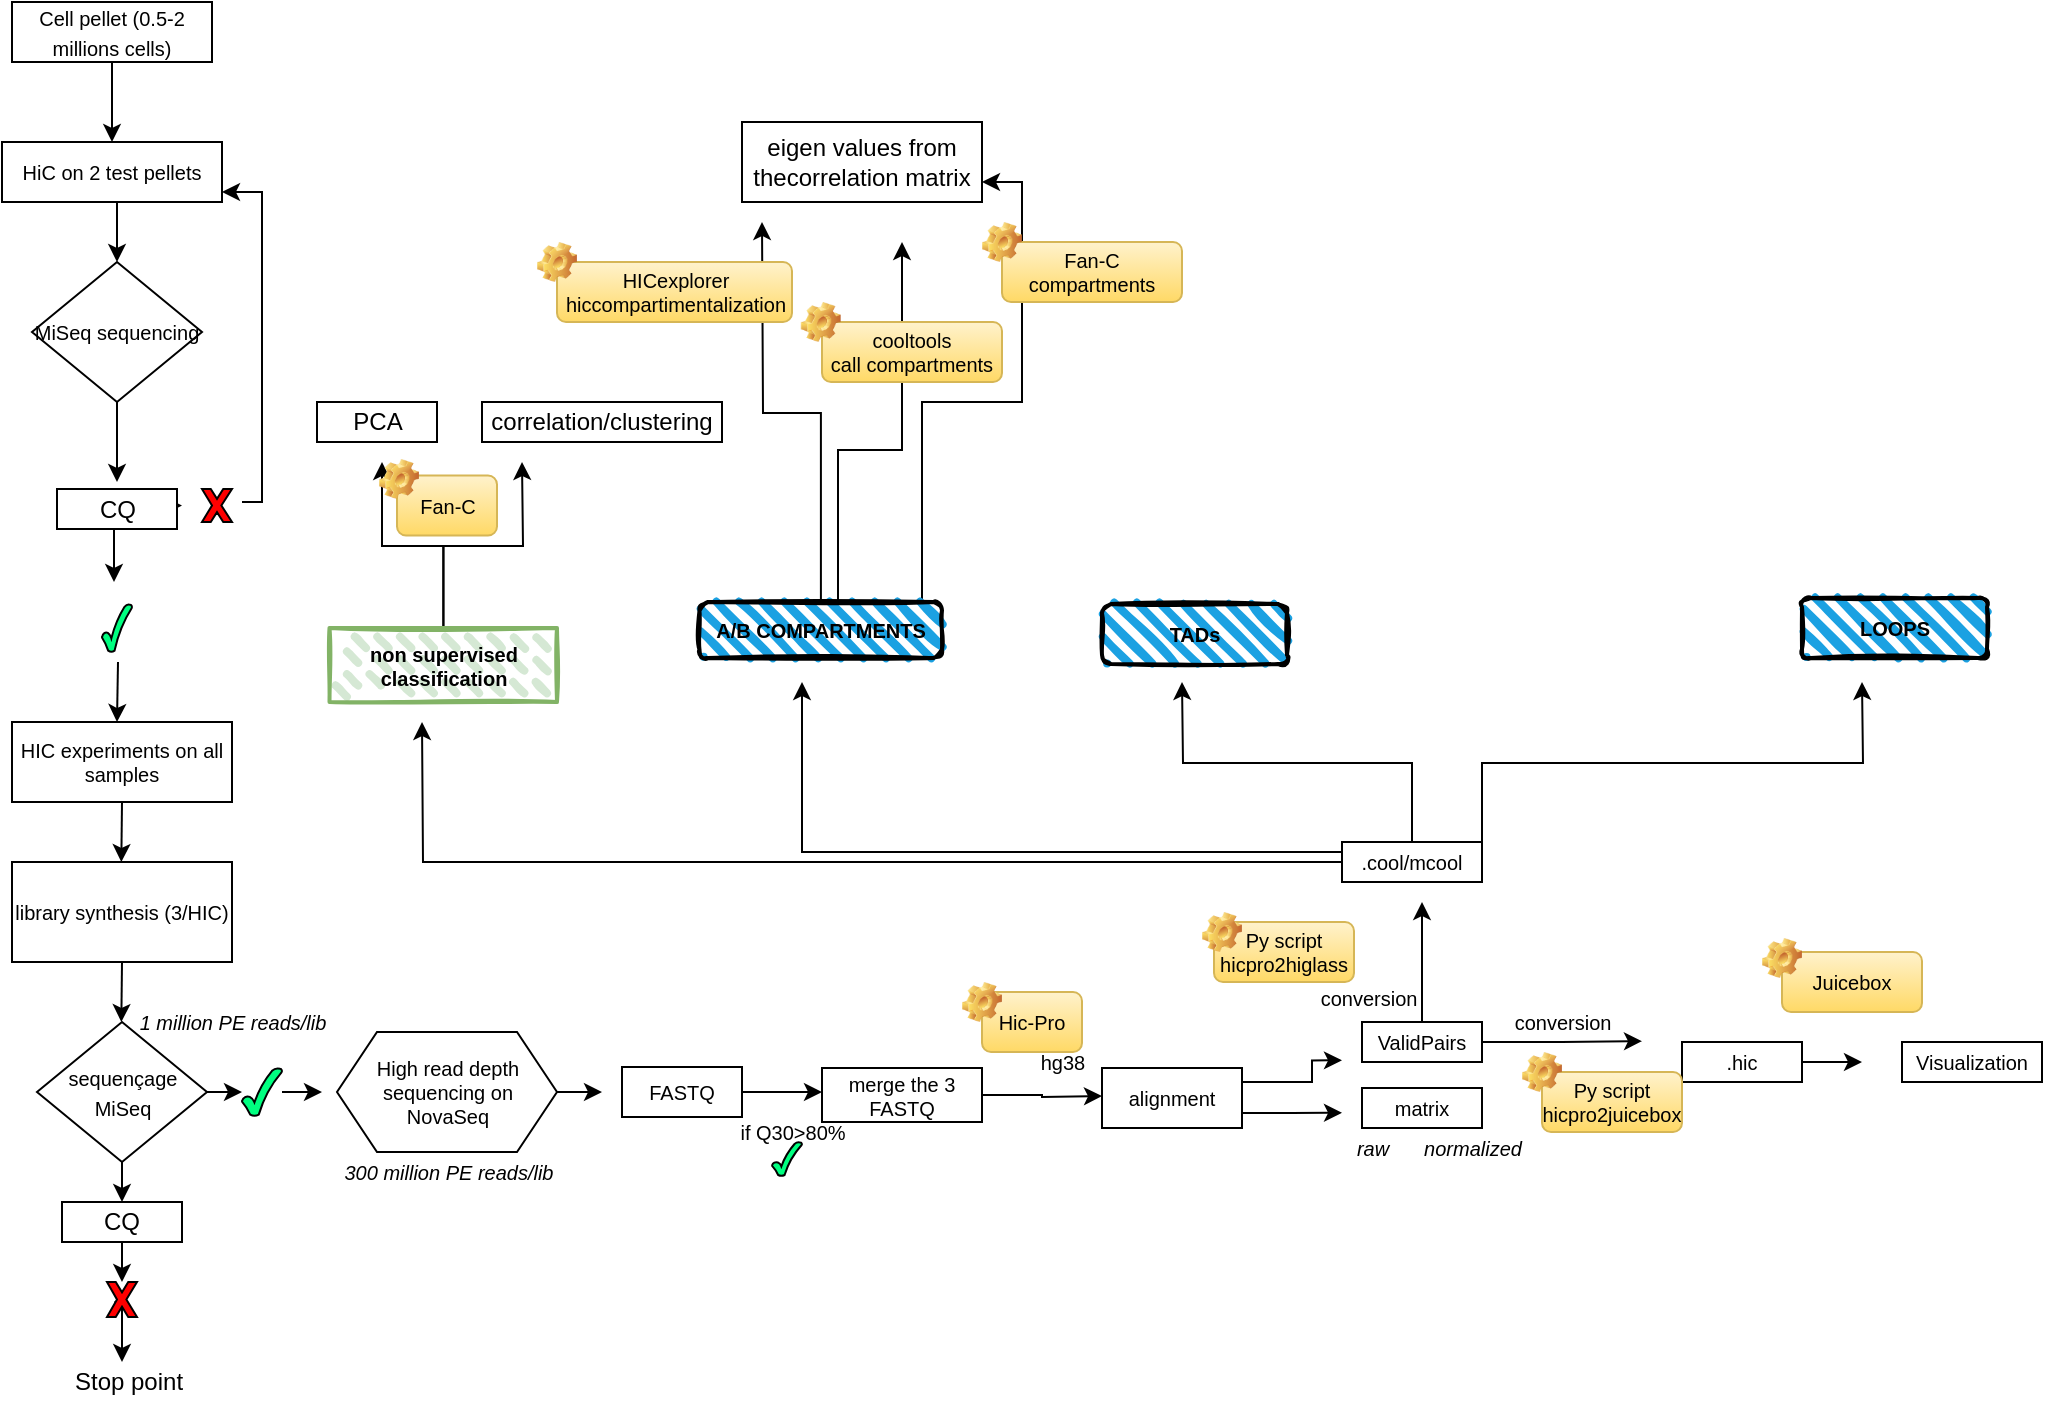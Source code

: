 <mxfile version="14.7.7" type="github"><diagram id="j3TPUFclOccePKGNc7B0" name="Page-1"><mxGraphModel dx="1012" dy="658" grid="1" gridSize="10" guides="1" tooltips="1" connect="1" arrows="1" fold="1" page="1" pageScale="1" pageWidth="1169" pageHeight="827" math="0" shadow="0"><root><mxCell id="0"/><mxCell id="1" parent="0"/><mxCell id="A_cHaIhhV8VgMXdQsn4X-3" style="edgeStyle=orthogonalEdgeStyle;rounded=0;orthogonalLoop=1;jettySize=auto;html=1;exitX=0.5;exitY=1;exitDx=0;exitDy=0;" edge="1" parent="1" source="A_cHaIhhV8VgMXdQsn4X-1"><mxGeometry relative="1" as="geometry"><mxPoint x="55" y="170" as="targetPoint"/></mxGeometry></mxCell><mxCell id="A_cHaIhhV8VgMXdQsn4X-1" value="&lt;font style=&quot;font-size: 10px&quot;&gt;Cell pellet (0.5-2 millions cells)&lt;/font&gt;" style="rounded=0;whiteSpace=wrap;html=1;" vertex="1" parent="1"><mxGeometry x="5" y="100" width="100" height="30" as="geometry"/></mxCell><mxCell id="A_cHaIhhV8VgMXdQsn4X-25" style="edgeStyle=orthogonalEdgeStyle;rounded=0;orthogonalLoop=1;jettySize=auto;html=1;exitX=0.5;exitY=1;exitDx=0;exitDy=0;entryX=0.5;entryY=0;entryDx=0;entryDy=0;" edge="1" parent="1" source="A_cHaIhhV8VgMXdQsn4X-4" target="A_cHaIhhV8VgMXdQsn4X-6"><mxGeometry relative="1" as="geometry"/></mxCell><mxCell id="A_cHaIhhV8VgMXdQsn4X-4" value="&lt;font style=&quot;font-size: 10px&quot;&gt;HiC on 2 test pellets&lt;/font&gt;" style="rounded=0;whiteSpace=wrap;html=1;" vertex="1" parent="1"><mxGeometry y="170" width="110" height="30" as="geometry"/></mxCell><mxCell id="A_cHaIhhV8VgMXdQsn4X-7" style="edgeStyle=orthogonalEdgeStyle;rounded=0;orthogonalLoop=1;jettySize=auto;html=1;exitX=0.5;exitY=1;exitDx=0;exitDy=0;entryX=0.5;entryY=0;entryDx=0;entryDy=0;" edge="1" parent="1" source="A_cHaIhhV8VgMXdQsn4X-6"><mxGeometry relative="1" as="geometry"><mxPoint x="57.5" y="340" as="targetPoint"/></mxGeometry></mxCell><mxCell id="A_cHaIhhV8VgMXdQsn4X-8" style="edgeStyle=orthogonalEdgeStyle;rounded=0;orthogonalLoop=1;jettySize=auto;html=1;" edge="1" parent="1"><mxGeometry relative="1" as="geometry"><mxPoint x="120" y="350" as="sourcePoint"/><mxPoint x="110" y="195" as="targetPoint"/><Array as="points"><mxPoint x="130" y="350"/><mxPoint x="130" y="195"/><mxPoint x="110" y="195"/></Array></mxGeometry></mxCell><mxCell id="A_cHaIhhV8VgMXdQsn4X-6" value="&lt;font style=&quot;font-size: 10px&quot;&gt;MiSeq sequencing&lt;/font&gt;" style="rhombus;whiteSpace=wrap;html=1;" vertex="1" parent="1"><mxGeometry x="15" y="230" width="85" height="70" as="geometry"/></mxCell><mxCell id="A_cHaIhhV8VgMXdQsn4X-26" style="edgeStyle=orthogonalEdgeStyle;rounded=0;orthogonalLoop=1;jettySize=auto;html=1;" edge="1" parent="1"><mxGeometry relative="1" as="geometry"><mxPoint x="57.5" y="460.0" as="targetPoint"/><mxPoint x="58" y="430" as="sourcePoint"/></mxGeometry></mxCell><mxCell id="A_cHaIhhV8VgMXdQsn4X-9" value="" style="verticalLabelPosition=bottom;verticalAlign=top;html=1;shape=mxgraph.basic.tick;fontColor=#00FF80;labelBackgroundColor=#00FF80;fillColor=#00FF80;" vertex="1" parent="1"><mxGeometry x="50" y="401" width="15" height="24" as="geometry"/></mxCell><mxCell id="A_cHaIhhV8VgMXdQsn4X-10" value="" style="verticalLabelPosition=bottom;verticalAlign=top;html=1;shape=mxgraph.basic.x;fillColor=#FF0000;" vertex="1" parent="1"><mxGeometry x="100" y="343.5" width="15" height="16.5" as="geometry"/></mxCell><mxCell id="A_cHaIhhV8VgMXdQsn4X-14" style="edgeStyle=orthogonalEdgeStyle;rounded=0;orthogonalLoop=1;jettySize=auto;html=1;exitX=0.5;exitY=1;exitDx=0;exitDy=0;" edge="1" parent="1"><mxGeometry relative="1" as="geometry"><mxPoint x="57.5" y="363.5" as="sourcePoint"/><mxPoint x="56" y="390" as="targetPoint"/></mxGeometry></mxCell><mxCell id="A_cHaIhhV8VgMXdQsn4X-22" style="edgeStyle=orthogonalEdgeStyle;rounded=0;orthogonalLoop=1;jettySize=auto;html=1;exitX=1;exitY=0.5;exitDx=0;exitDy=0;" edge="1" parent="1"><mxGeometry relative="1" as="geometry"><mxPoint x="90" y="351.5" as="targetPoint"/><mxPoint x="77.5" y="351.75" as="sourcePoint"/></mxGeometry></mxCell><mxCell id="A_cHaIhhV8VgMXdQsn4X-28" style="edgeStyle=orthogonalEdgeStyle;rounded=0;orthogonalLoop=1;jettySize=auto;html=1;exitX=0.5;exitY=1;exitDx=0;exitDy=0;" edge="1" parent="1" source="A_cHaIhhV8VgMXdQsn4X-27"><mxGeometry relative="1" as="geometry"><mxPoint x="59.667" y="530.0" as="targetPoint"/></mxGeometry></mxCell><mxCell id="A_cHaIhhV8VgMXdQsn4X-27" value="HIC experiments on all samples" style="rounded=0;whiteSpace=wrap;html=1;fontSize=10;" vertex="1" parent="1"><mxGeometry x="5" y="460" width="110" height="40" as="geometry"/></mxCell><mxCell id="A_cHaIhhV8VgMXdQsn4X-30" style="edgeStyle=orthogonalEdgeStyle;rounded=0;orthogonalLoop=1;jettySize=auto;html=1;exitX=0.5;exitY=1;exitDx=0;exitDy=0;" edge="1" parent="1" source="A_cHaIhhV8VgMXdQsn4X-29"><mxGeometry relative="1" as="geometry"><mxPoint x="59.667" y="610" as="targetPoint"/></mxGeometry></mxCell><mxCell id="A_cHaIhhV8VgMXdQsn4X-29" value="library synthesis (3/HIC)" style="rounded=0;whiteSpace=wrap;html=1;fontSize=10;" vertex="1" parent="1"><mxGeometry x="5" y="530" width="110" height="50" as="geometry"/></mxCell><mxCell id="A_cHaIhhV8VgMXdQsn4X-37" style="edgeStyle=orthogonalEdgeStyle;rounded=0;orthogonalLoop=1;jettySize=auto;html=1;exitX=0.5;exitY=1;exitDx=0;exitDy=0;entryX=0.5;entryY=0;entryDx=0;entryDy=0;" edge="1" parent="1" source="A_cHaIhhV8VgMXdQsn4X-31" target="A_cHaIhhV8VgMXdQsn4X-36"><mxGeometry relative="1" as="geometry"/></mxCell><mxCell id="A_cHaIhhV8VgMXdQsn4X-45" style="edgeStyle=orthogonalEdgeStyle;rounded=0;orthogonalLoop=1;jettySize=auto;html=1;exitX=1;exitY=0.5;exitDx=0;exitDy=0;fontColor=#00FF80;" edge="1" parent="1" source="A_cHaIhhV8VgMXdQsn4X-31"><mxGeometry relative="1" as="geometry"><mxPoint x="120" y="644.833" as="targetPoint"/></mxGeometry></mxCell><mxCell id="A_cHaIhhV8VgMXdQsn4X-31" value="&lt;font style=&quot;font-size: 10px&quot;&gt;sequençage MiSeq&lt;/font&gt;" style="rhombus;whiteSpace=wrap;html=1;" vertex="1" parent="1"><mxGeometry x="17.5" y="610" width="85" height="70" as="geometry"/></mxCell><mxCell id="A_cHaIhhV8VgMXdQsn4X-32" style="edgeStyle=orthogonalEdgeStyle;rounded=0;orthogonalLoop=1;jettySize=auto;html=1;exitX=0.5;exitY=1;exitDx=0;exitDy=0;" edge="1" parent="1" source="A_cHaIhhV8VgMXdQsn4X-6" target="A_cHaIhhV8VgMXdQsn4X-6"><mxGeometry relative="1" as="geometry"/></mxCell><mxCell id="A_cHaIhhV8VgMXdQsn4X-35" value="CQ" style="rounded=0;whiteSpace=wrap;html=1;" vertex="1" parent="1"><mxGeometry x="27.5" y="343.5" width="60" height="20" as="geometry"/></mxCell><mxCell id="A_cHaIhhV8VgMXdQsn4X-39" style="edgeStyle=orthogonalEdgeStyle;rounded=0;orthogonalLoop=1;jettySize=auto;html=1;exitX=0.5;exitY=1;exitDx=0;exitDy=0;" edge="1" parent="1" source="A_cHaIhhV8VgMXdQsn4X-36"><mxGeometry relative="1" as="geometry"><mxPoint x="60" y="740" as="targetPoint"/></mxGeometry></mxCell><mxCell id="A_cHaIhhV8VgMXdQsn4X-36" value="CQ" style="rounded=0;whiteSpace=wrap;html=1;" vertex="1" parent="1"><mxGeometry x="30" y="700" width="60" height="20" as="geometry"/></mxCell><mxCell id="A_cHaIhhV8VgMXdQsn4X-42" style="edgeStyle=orthogonalEdgeStyle;rounded=0;orthogonalLoop=1;jettySize=auto;html=1;" edge="1" parent="1"><mxGeometry relative="1" as="geometry"><mxPoint x="60" y="780" as="targetPoint"/><mxPoint x="56.25" y="750" as="sourcePoint"/></mxGeometry></mxCell><mxCell id="A_cHaIhhV8VgMXdQsn4X-43" value="Stop point" style="text;html=1;align=center;verticalAlign=middle;resizable=0;points=[];autosize=1;strokeColor=none;" vertex="1" parent="1"><mxGeometry x="27.5" y="780" width="70" height="20" as="geometry"/></mxCell><mxCell id="A_cHaIhhV8VgMXdQsn4X-44" value="" style="verticalLabelPosition=bottom;verticalAlign=top;html=1;shape=mxgraph.basic.x;fillColor=#FF0000;" vertex="1" parent="1"><mxGeometry x="52.5" y="740" width="15" height="17.5" as="geometry"/></mxCell><mxCell id="A_cHaIhhV8VgMXdQsn4X-48" style="edgeStyle=orthogonalEdgeStyle;rounded=0;orthogonalLoop=1;jettySize=auto;html=1;fontColor=#00FF80;" edge="1" parent="1" source="A_cHaIhhV8VgMXdQsn4X-46"><mxGeometry relative="1" as="geometry"><mxPoint x="160.0" y="645" as="targetPoint"/></mxGeometry></mxCell><mxCell id="A_cHaIhhV8VgMXdQsn4X-46" value="" style="verticalLabelPosition=bottom;verticalAlign=top;html=1;shape=mxgraph.basic.tick;fontColor=#00FF80;labelBackgroundColor=#00FF80;fillColor=#00FF80;" vertex="1" parent="1"><mxGeometry x="120" y="633" width="20" height="24" as="geometry"/></mxCell><mxCell id="A_cHaIhhV8VgMXdQsn4X-50" value="&lt;i&gt;&lt;font color=&quot;#000000&quot;&gt;300 million PE reads/lib&lt;/font&gt;&lt;/i&gt;" style="text;html=1;align=center;verticalAlign=middle;resizable=0;points=[];autosize=1;strokeColor=none;fontSize=10;fontColor=#00FF80;" vertex="1" parent="1"><mxGeometry x="157.5" y="675" width="130" height="20" as="geometry"/></mxCell><mxCell id="A_cHaIhhV8VgMXdQsn4X-51" value="&lt;i&gt;&lt;font color=&quot;#000000&quot;&gt;1 million PE reads/lib&lt;/font&gt;&lt;/i&gt;" style="text;html=1;align=center;verticalAlign=middle;resizable=0;points=[];autosize=1;strokeColor=none;fontSize=10;fontColor=#00FF80;" vertex="1" parent="1"><mxGeometry x="60" y="600" width="110" height="20" as="geometry"/></mxCell><mxCell id="A_cHaIhhV8VgMXdQsn4X-54" style="edgeStyle=orthogonalEdgeStyle;rounded=0;orthogonalLoop=1;jettySize=auto;html=1;exitX=1;exitY=0.5;exitDx=0;exitDy=0;fontSize=10;fontColor=#000000;" edge="1" parent="1" source="A_cHaIhhV8VgMXdQsn4X-53"><mxGeometry relative="1" as="geometry"><mxPoint x="300.0" y="644.833" as="targetPoint"/></mxGeometry></mxCell><mxCell id="A_cHaIhhV8VgMXdQsn4X-53" value="&lt;font style=&quot;font-size: 10px&quot;&gt;High read depth sequencing on NovaSeq&lt;/font&gt;" style="shape=hexagon;perimeter=hexagonPerimeter2;whiteSpace=wrap;html=1;fixedSize=1;labelBackgroundColor=none;fontSize=10;" vertex="1" parent="1"><mxGeometry x="167.5" y="615" width="110" height="60" as="geometry"/></mxCell><mxCell id="A_cHaIhhV8VgMXdQsn4X-56" style="edgeStyle=orthogonalEdgeStyle;rounded=0;orthogonalLoop=1;jettySize=auto;html=1;fontSize=10;fontColor=#000000;" edge="1" parent="1" source="A_cHaIhhV8VgMXdQsn4X-55"><mxGeometry relative="1" as="geometry"><mxPoint x="410" y="645" as="targetPoint"/></mxGeometry></mxCell><mxCell id="A_cHaIhhV8VgMXdQsn4X-55" value="FASTQ" style="rounded=0;whiteSpace=wrap;html=1;fontSize=10;" vertex="1" parent="1"><mxGeometry x="310" y="632.5" width="60" height="25" as="geometry"/></mxCell><mxCell id="A_cHaIhhV8VgMXdQsn4X-57" value="if Q30&amp;gt;80%" style="text;html=1;align=center;verticalAlign=middle;resizable=0;points=[];autosize=1;strokeColor=none;fontSize=10;fontColor=#000000;" vertex="1" parent="1"><mxGeometry x="360" y="655" width="70" height="20" as="geometry"/></mxCell><mxCell id="A_cHaIhhV8VgMXdQsn4X-58" value="" style="verticalLabelPosition=bottom;verticalAlign=top;html=1;shape=mxgraph.basic.tick;fontColor=#00FF80;labelBackgroundColor=#00FF80;fillColor=#00FF80;" vertex="1" parent="1"><mxGeometry x="385" y="670" width="15" height="17" as="geometry"/></mxCell><mxCell id="A_cHaIhhV8VgMXdQsn4X-63" style="edgeStyle=orthogonalEdgeStyle;rounded=0;orthogonalLoop=1;jettySize=auto;html=1;exitX=1;exitY=0.5;exitDx=0;exitDy=0;fontSize=10;fontColor=#000000;" edge="1" parent="1" source="A_cHaIhhV8VgMXdQsn4X-60"><mxGeometry relative="1" as="geometry"><mxPoint x="550" y="647" as="targetPoint"/></mxGeometry></mxCell><mxCell id="A_cHaIhhV8VgMXdQsn4X-60" value="merge the 3 FASTQ " style="rounded=0;whiteSpace=wrap;html=1;fontSize=10;" vertex="1" parent="1"><mxGeometry x="410" y="633" width="80" height="27" as="geometry"/></mxCell><mxCell id="A_cHaIhhV8VgMXdQsn4X-70" value="Hic-Pro" style="rounded=1;whiteSpace=wrap;html=1;shadow=0;glass=0;labelBackgroundColor=none;sketch=0;fontSize=10;strokeColor=#d6b656;fillColor=#fff2cc;gradientColor=#ffd966;" vertex="1" parent="1"><mxGeometry x="490" y="595" width="50" height="30" as="geometry"/></mxCell><mxCell id="A_cHaIhhV8VgMXdQsn4X-72" value="" style="shape=image;html=1;verticalLabelPosition=bottom;verticalAlign=top;imageAspect=0;image=img/clipart/Gear_128x128.png;rounded=1;shadow=0;glass=0;labelBackgroundColor=none;sketch=0;fontSize=10;fontColor=#000000;strokeColor=#000000;fillColor=#ffffff;" vertex="1" parent="1"><mxGeometry x="480" y="590" width="20" height="20" as="geometry"/></mxCell><mxCell id="A_cHaIhhV8VgMXdQsn4X-76" style="edgeStyle=orthogonalEdgeStyle;rounded=0;orthogonalLoop=1;jettySize=auto;html=1;exitX=1;exitY=0;exitDx=0;exitDy=0;fontSize=10;fontColor=#000000;" edge="1" parent="1" source="A_cHaIhhV8VgMXdQsn4X-73"><mxGeometry relative="1" as="geometry"><mxPoint x="670" y="629.172" as="targetPoint"/><Array as="points"><mxPoint x="620" y="640"/><mxPoint x="655" y="640"/><mxPoint x="655" y="629"/></Array></mxGeometry></mxCell><mxCell id="A_cHaIhhV8VgMXdQsn4X-78" style="edgeStyle=orthogonalEdgeStyle;rounded=0;orthogonalLoop=1;jettySize=auto;html=1;exitX=1;exitY=0.75;exitDx=0;exitDy=0;fontSize=10;fontColor=#000000;" edge="1" parent="1" source="A_cHaIhhV8VgMXdQsn4X-73"><mxGeometry relative="1" as="geometry"><mxPoint x="670" y="655.379" as="targetPoint"/></mxGeometry></mxCell><mxCell id="A_cHaIhhV8VgMXdQsn4X-73" value="alignment" style="rounded=0;whiteSpace=wrap;html=1;fontSize=10;" vertex="1" parent="1"><mxGeometry x="550" y="633" width="70" height="30" as="geometry"/></mxCell><mxCell id="A_cHaIhhV8VgMXdQsn4X-75" value="hg38" style="text;html=1;align=center;verticalAlign=middle;resizable=0;points=[];autosize=1;strokeColor=none;fontSize=10;fontColor=#000000;" vertex="1" parent="1"><mxGeometry x="510" y="620" width="40" height="20" as="geometry"/></mxCell><mxCell id="A_cHaIhhV8VgMXdQsn4X-79" value="matrix" style="rounded=0;whiteSpace=wrap;html=1;fontSize=10;" vertex="1" parent="1"><mxGeometry x="680" y="643" width="60" height="20" as="geometry"/></mxCell><mxCell id="A_cHaIhhV8VgMXdQsn4X-81" value="&lt;i&gt;raw&lt;/i&gt;" style="text;html=1;align=center;verticalAlign=middle;resizable=0;points=[];autosize=1;strokeColor=none;fontSize=10;fontColor=#000000;" vertex="1" parent="1"><mxGeometry x="670" y="663" width="30" height="20" as="geometry"/></mxCell><mxCell id="A_cHaIhhV8VgMXdQsn4X-82" value="&lt;i&gt;normalized&lt;/i&gt;" style="text;html=1;align=center;verticalAlign=middle;resizable=0;points=[];autosize=1;strokeColor=none;fontSize=10;fontColor=#000000;" vertex="1" parent="1"><mxGeometry x="700" y="663" width="70" height="20" as="geometry"/></mxCell><mxCell id="A_cHaIhhV8VgMXdQsn4X-84" style="edgeStyle=orthogonalEdgeStyle;rounded=0;orthogonalLoop=1;jettySize=auto;html=1;exitX=1;exitY=0.5;exitDx=0;exitDy=0;fontSize=10;fontColor=#000000;" edge="1" parent="1" source="A_cHaIhhV8VgMXdQsn4X-83"><mxGeometry relative="1" as="geometry"><mxPoint x="820" y="619.571" as="targetPoint"/></mxGeometry></mxCell><mxCell id="A_cHaIhhV8VgMXdQsn4X-85" style="edgeStyle=orthogonalEdgeStyle;rounded=0;orthogonalLoop=1;jettySize=auto;html=1;exitX=0.5;exitY=0;exitDx=0;exitDy=0;fontSize=10;fontColor=#000000;" edge="1" parent="1" source="A_cHaIhhV8VgMXdQsn4X-83"><mxGeometry relative="1" as="geometry"><mxPoint x="710" y="550" as="targetPoint"/></mxGeometry></mxCell><mxCell id="A_cHaIhhV8VgMXdQsn4X-83" value="ValidPairs" style="rounded=0;whiteSpace=wrap;html=1;fontSize=10;" vertex="1" parent="1"><mxGeometry x="680" y="610" width="60" height="20" as="geometry"/></mxCell><mxCell id="A_cHaIhhV8VgMXdQsn4X-103" style="edgeStyle=orthogonalEdgeStyle;rounded=0;orthogonalLoop=1;jettySize=auto;html=1;exitX=0;exitY=0.25;exitDx=0;exitDy=0;fontSize=10;fontColor=#000000;" edge="1" parent="1" source="A_cHaIhhV8VgMXdQsn4X-86"><mxGeometry relative="1" as="geometry"><mxPoint x="400" y="440" as="targetPoint"/><Array as="points"><mxPoint x="400" y="525"/></Array></mxGeometry></mxCell><mxCell id="A_cHaIhhV8VgMXdQsn4X-105" style="edgeStyle=orthogonalEdgeStyle;rounded=0;orthogonalLoop=1;jettySize=auto;html=1;exitX=0.5;exitY=0;exitDx=0;exitDy=0;fontSize=10;fontColor=#000000;" edge="1" parent="1" source="A_cHaIhhV8VgMXdQsn4X-86"><mxGeometry relative="1" as="geometry"><mxPoint x="590" y="440" as="targetPoint"/></mxGeometry></mxCell><mxCell id="A_cHaIhhV8VgMXdQsn4X-106" style="edgeStyle=orthogonalEdgeStyle;rounded=0;orthogonalLoop=1;jettySize=auto;html=1;exitX=1;exitY=0;exitDx=0;exitDy=0;fontSize=10;fontColor=#000000;" edge="1" parent="1" source="A_cHaIhhV8VgMXdQsn4X-86"><mxGeometry relative="1" as="geometry"><mxPoint x="930" y="440" as="targetPoint"/></mxGeometry></mxCell><mxCell id="A_cHaIhhV8VgMXdQsn4X-110" style="edgeStyle=orthogonalEdgeStyle;rounded=0;orthogonalLoop=1;jettySize=auto;html=1;fontSize=10;fontColor=#000000;" edge="1" parent="1" source="A_cHaIhhV8VgMXdQsn4X-86"><mxGeometry relative="1" as="geometry"><mxPoint x="210" y="460" as="targetPoint"/></mxGeometry></mxCell><mxCell id="A_cHaIhhV8VgMXdQsn4X-86" value=".cool/mcool" style="rounded=0;whiteSpace=wrap;html=1;fontSize=10;" vertex="1" parent="1"><mxGeometry x="670" y="520" width="70" height="20" as="geometry"/></mxCell><mxCell id="A_cHaIhhV8VgMXdQsn4X-88" value="conversion" style="text;html=1;align=center;verticalAlign=middle;resizable=0;points=[];autosize=1;strokeColor=none;fontSize=10;fontColor=#000000;" vertex="1" parent="1"><mxGeometry x="750" y="600" width="60" height="20" as="geometry"/></mxCell><mxCell id="A_cHaIhhV8VgMXdQsn4X-89" value="conversion" style="text;html=1;align=center;verticalAlign=middle;resizable=0;points=[];autosize=1;strokeColor=none;fontSize=10;fontColor=#000000;" vertex="1" parent="1"><mxGeometry x="653" y="588" width="60" height="20" as="geometry"/></mxCell><mxCell id="A_cHaIhhV8VgMXdQsn4X-96" style="edgeStyle=orthogonalEdgeStyle;rounded=0;orthogonalLoop=1;jettySize=auto;html=1;exitX=1;exitY=0.5;exitDx=0;exitDy=0;fontSize=10;fontColor=#000000;" edge="1" parent="1" source="A_cHaIhhV8VgMXdQsn4X-90"><mxGeometry relative="1" as="geometry"><mxPoint x="930" y="629.862" as="targetPoint"/></mxGeometry></mxCell><mxCell id="A_cHaIhhV8VgMXdQsn4X-90" value=".hic" style="rounded=0;whiteSpace=wrap;html=1;fontSize=10;" vertex="1" parent="1"><mxGeometry x="840" y="620" width="60" height="20" as="geometry"/></mxCell><mxCell id="A_cHaIhhV8VgMXdQsn4X-91" value="Juicebox" style="rounded=1;whiteSpace=wrap;html=1;shadow=0;glass=0;labelBackgroundColor=none;sketch=0;fontSize=10;strokeColor=#d6b656;fillColor=#fff2cc;gradientColor=#ffd966;" vertex="1" parent="1"><mxGeometry x="890" y="575" width="70" height="30" as="geometry"/></mxCell><mxCell id="A_cHaIhhV8VgMXdQsn4X-92" value="&lt;div&gt;Py script&lt;/div&gt;&lt;div&gt;hicpro2higlass&lt;br&gt;&lt;/div&gt;" style="rounded=1;whiteSpace=wrap;html=1;shadow=0;glass=0;labelBackgroundColor=none;sketch=0;fontSize=10;strokeColor=#d6b656;fillColor=#fff2cc;gradientColor=#ffd966;" vertex="1" parent="1"><mxGeometry x="606" y="560" width="70" height="30" as="geometry"/></mxCell><mxCell id="A_cHaIhhV8VgMXdQsn4X-93" value="" style="shape=image;html=1;verticalLabelPosition=bottom;verticalAlign=top;imageAspect=0;image=img/clipart/Gear_128x128.png;rounded=1;shadow=0;glass=0;labelBackgroundColor=none;sketch=0;fontSize=10;fontColor=#000000;strokeColor=#000000;fillColor=#ffffff;" vertex="1" parent="1"><mxGeometry x="600" y="555" width="20" height="20" as="geometry"/></mxCell><mxCell id="A_cHaIhhV8VgMXdQsn4X-97" value="Visualization " style="rounded=0;whiteSpace=wrap;html=1;fontSize=10;" vertex="1" parent="1"><mxGeometry x="950" y="620" width="70" height="20" as="geometry"/></mxCell><mxCell id="A_cHaIhhV8VgMXdQsn4X-98" value="&lt;div&gt;Py script&lt;/div&gt;&lt;div&gt;hicpro2juicebox&lt;br&gt;&lt;/div&gt;" style="rounded=1;whiteSpace=wrap;html=1;shadow=0;glass=0;labelBackgroundColor=none;sketch=0;fontSize=10;strokeColor=#d6b656;fillColor=#fff2cc;gradientColor=#ffd966;" vertex="1" parent="1"><mxGeometry x="770" y="635" width="70" height="30" as="geometry"/></mxCell><mxCell id="A_cHaIhhV8VgMXdQsn4X-94" value="" style="shape=image;html=1;verticalLabelPosition=bottom;verticalAlign=top;imageAspect=0;image=img/clipart/Gear_128x128.png;rounded=1;shadow=0;glass=0;labelBackgroundColor=none;sketch=0;fontSize=10;fontColor=#000000;strokeColor=#000000;fillColor=#ffffff;" vertex="1" parent="1"><mxGeometry x="760" y="625" width="20" height="20" as="geometry"/></mxCell><mxCell id="A_cHaIhhV8VgMXdQsn4X-99" value="" style="shape=image;html=1;verticalLabelPosition=bottom;verticalAlign=top;imageAspect=0;image=img/clipart/Gear_128x128.png;rounded=1;shadow=0;glass=0;labelBackgroundColor=none;sketch=0;fontSize=10;fontColor=#000000;strokeColor=#000000;fillColor=#ffffff;" vertex="1" parent="1"><mxGeometry x="880" y="568" width="20" height="20" as="geometry"/></mxCell><mxCell id="A_cHaIhhV8VgMXdQsn4X-124" style="edgeStyle=orthogonalEdgeStyle;rounded=0;orthogonalLoop=1;jettySize=auto;html=1;exitX=0.75;exitY=0;exitDx=0;exitDy=0;fontSize=10;fontColor=#000000;" edge="1" parent="1" source="A_cHaIhhV8VgMXdQsn4X-107"><mxGeometry relative="1" as="geometry"><mxPoint x="450" y="220" as="targetPoint"/><Array as="points"><mxPoint x="418" y="324"/><mxPoint x="450" y="324"/></Array></mxGeometry></mxCell><mxCell id="A_cHaIhhV8VgMXdQsn4X-125" style="edgeStyle=orthogonalEdgeStyle;rounded=0;orthogonalLoop=1;jettySize=auto;html=1;fontSize=10;fontColor=#000000;" edge="1" parent="1" source="A_cHaIhhV8VgMXdQsn4X-107"><mxGeometry relative="1" as="geometry"><mxPoint x="380" y="210" as="targetPoint"/></mxGeometry></mxCell><mxCell id="A_cHaIhhV8VgMXdQsn4X-137" style="edgeStyle=orthogonalEdgeStyle;rounded=0;orthogonalLoop=1;jettySize=auto;html=1;fontSize=10;fontColor=#000000;entryX=1;entryY=0.75;entryDx=0;entryDy=0;" edge="1" parent="1" source="A_cHaIhhV8VgMXdQsn4X-107" target="A_cHaIhhV8VgMXdQsn4X-133"><mxGeometry relative="1" as="geometry"><mxPoint x="500" y="180" as="targetPoint"/><Array as="points"><mxPoint x="460" y="300"/><mxPoint x="510" y="300"/><mxPoint x="510" y="190"/></Array></mxGeometry></mxCell><mxCell id="A_cHaIhhV8VgMXdQsn4X-107" value="A/B COMPARTMENTS" style="rounded=1;whiteSpace=wrap;html=1;strokeWidth=2;fillWeight=4;hachureGap=8;hachureAngle=45;fillColor=#1ba1e2;sketch=1;shadow=0;glass=0;labelBackgroundColor=none;fontSize=10;fontColor=#000000;fontStyle=1" vertex="1" parent="1"><mxGeometry x="348.75" y="400" width="121.25" height="28" as="geometry"/></mxCell><mxCell id="A_cHaIhhV8VgMXdQsn4X-108" value="TADs" style="rounded=1;whiteSpace=wrap;html=1;strokeWidth=2;fillWeight=4;hachureGap=8;hachureAngle=45;fillColor=#1ba1e2;sketch=1;shadow=0;glass=0;labelBackgroundColor=none;fontSize=10;fontColor=#000000;fontStyle=1" vertex="1" parent="1"><mxGeometry x="550" y="401" width="92.5" height="30" as="geometry"/></mxCell><mxCell id="A_cHaIhhV8VgMXdQsn4X-109" value="LOOPS" style="rounded=1;whiteSpace=wrap;html=1;strokeWidth=2;fillWeight=4;hachureGap=8;hachureAngle=45;fillColor=#1ba1e2;sketch=1;shadow=0;glass=0;labelBackgroundColor=none;fontSize=10;fontColor=#000000;fontStyle=1" vertex="1" parent="1"><mxGeometry x="900" y="398" width="92.5" height="30" as="geometry"/></mxCell><mxCell id="A_cHaIhhV8VgMXdQsn4X-112" style="edgeStyle=orthogonalEdgeStyle;rounded=0;orthogonalLoop=1;jettySize=auto;html=1;fontSize=10;fontColor=#000000;" edge="1" parent="1" source="A_cHaIhhV8VgMXdQsn4X-111"><mxGeometry relative="1" as="geometry"><mxPoint x="190" y="330" as="targetPoint"/><Array as="points"><mxPoint x="221" y="372"/></Array></mxGeometry></mxCell><mxCell id="A_cHaIhhV8VgMXdQsn4X-113" style="edgeStyle=orthogonalEdgeStyle;rounded=0;orthogonalLoop=1;jettySize=auto;html=1;fontSize=10;fontColor=#000000;" edge="1" parent="1" source="A_cHaIhhV8VgMXdQsn4X-111"><mxGeometry relative="1" as="geometry"><mxPoint x="260" y="330" as="targetPoint"/></mxGeometry></mxCell><mxCell id="A_cHaIhhV8VgMXdQsn4X-111" value="non supervised classification" style="rounded=0;whiteSpace=wrap;html=1;strokeWidth=2;fillWeight=4;hachureGap=8;hachureAngle=45;fillColor=#d5e8d4;sketch=1;shadow=0;glass=0;labelBackgroundColor=none;fontSize=10;fontStyle=1;gradientColor=#97d077;strokeColor=#82b366;fillStyle=dashed;" vertex="1" parent="1"><mxGeometry x="163.75" y="413" width="113.75" height="37" as="geometry"/></mxCell><mxCell id="A_cHaIhhV8VgMXdQsn4X-114" value="PCA" style="rounded=0;whiteSpace=wrap;html=1;" vertex="1" parent="1"><mxGeometry x="157.5" y="300" width="60" height="20" as="geometry"/></mxCell><mxCell id="A_cHaIhhV8VgMXdQsn4X-117" value="correlation/clustering" style="rounded=0;whiteSpace=wrap;html=1;" vertex="1" parent="1"><mxGeometry x="240" y="300" width="120" height="20" as="geometry"/></mxCell><mxCell id="A_cHaIhhV8VgMXdQsn4X-118" value="Fan-C" style="rounded=1;whiteSpace=wrap;html=1;shadow=0;glass=0;labelBackgroundColor=none;sketch=0;fontSize=10;strokeColor=#d6b656;fillColor=#fff2cc;gradientColor=#ffd966;" vertex="1" parent="1"><mxGeometry x="197.5" y="336.75" width="50" height="30" as="geometry"/></mxCell><mxCell id="A_cHaIhhV8VgMXdQsn4X-119" value="" style="shape=image;html=1;verticalLabelPosition=bottom;verticalAlign=top;imageAspect=0;image=img/clipart/Gear_128x128.png;rounded=1;shadow=0;glass=0;labelBackgroundColor=none;sketch=0;fontSize=10;fontColor=#000000;strokeColor=#000000;fillColor=#ffffff;" vertex="1" parent="1"><mxGeometry x="188.5" y="328.5" width="20" height="20" as="geometry"/></mxCell><mxCell id="A_cHaIhhV8VgMXdQsn4X-127" value="&lt;div&gt;Fan-C&lt;/div&gt;&lt;div&gt;compartments&lt;br&gt;&lt;/div&gt;" style="rounded=1;whiteSpace=wrap;html=1;shadow=0;glass=0;labelBackgroundColor=none;sketch=0;fontSize=10;strokeColor=#d6b656;fillColor=#fff2cc;gradientColor=#ffd966;" vertex="1" parent="1"><mxGeometry x="500" y="220" width="90" height="30" as="geometry"/></mxCell><mxCell id="A_cHaIhhV8VgMXdQsn4X-133" value="&lt;div&gt;eigen values from thecorrelation matrix&lt;/div&gt;" style="rounded=0;whiteSpace=wrap;html=1;" vertex="1" parent="1"><mxGeometry x="370" y="160" width="120" height="40" as="geometry"/></mxCell><mxCell id="A_cHaIhhV8VgMXdQsn4X-135" value="&lt;div&gt;HICexplorer&lt;/div&gt;&lt;div&gt;hiccompartimentalization&lt;br&gt;&lt;/div&gt;" style="rounded=1;whiteSpace=wrap;html=1;shadow=0;glass=0;labelBackgroundColor=none;sketch=0;fontSize=10;strokeColor=#d6b656;fillColor=#fff2cc;gradientColor=#ffd966;" vertex="1" parent="1"><mxGeometry x="277.5" y="230" width="117.5" height="30" as="geometry"/></mxCell><mxCell id="A_cHaIhhV8VgMXdQsn4X-138" value="&lt;div&gt;cooltools&lt;/div&gt;&lt;div&gt;call compartments&lt;br&gt;&lt;/div&gt;" style="rounded=1;whiteSpace=wrap;html=1;shadow=0;glass=0;labelBackgroundColor=none;sketch=0;fontSize=10;strokeColor=#d6b656;fillColor=#fff2cc;gradientColor=#ffd966;" vertex="1" parent="1"><mxGeometry x="410" y="260" width="90" height="30" as="geometry"/></mxCell><mxCell id="A_cHaIhhV8VgMXdQsn4X-139" value="" style="shape=image;html=1;verticalLabelPosition=bottom;verticalAlign=top;imageAspect=0;image=img/clipart/Gear_128x128.png;rounded=1;shadow=0;glass=0;labelBackgroundColor=none;sketch=0;fontSize=10;fontColor=#000000;strokeColor=#000000;fillColor=#ffffff;" vertex="1" parent="1"><mxGeometry x="267.5" y="220" width="20" height="20" as="geometry"/></mxCell><mxCell id="A_cHaIhhV8VgMXdQsn4X-140" value="" style="shape=image;html=1;verticalLabelPosition=bottom;verticalAlign=top;imageAspect=0;image=img/clipart/Gear_128x128.png;rounded=1;shadow=0;glass=0;labelBackgroundColor=none;sketch=0;fontSize=10;fontColor=#000000;strokeColor=#000000;fillColor=#ffffff;" vertex="1" parent="1"><mxGeometry x="399.38" y="250" width="20" height="20" as="geometry"/></mxCell><mxCell id="A_cHaIhhV8VgMXdQsn4X-141" value="" style="shape=image;html=1;verticalLabelPosition=bottom;verticalAlign=top;imageAspect=0;image=img/clipart/Gear_128x128.png;rounded=1;shadow=0;glass=0;labelBackgroundColor=none;sketch=0;fontSize=10;fontColor=#000000;strokeColor=#000000;fillColor=#ffffff;" vertex="1" parent="1"><mxGeometry x="490" y="210" width="20" height="20" as="geometry"/></mxCell></root></mxGraphModel></diagram></mxfile>